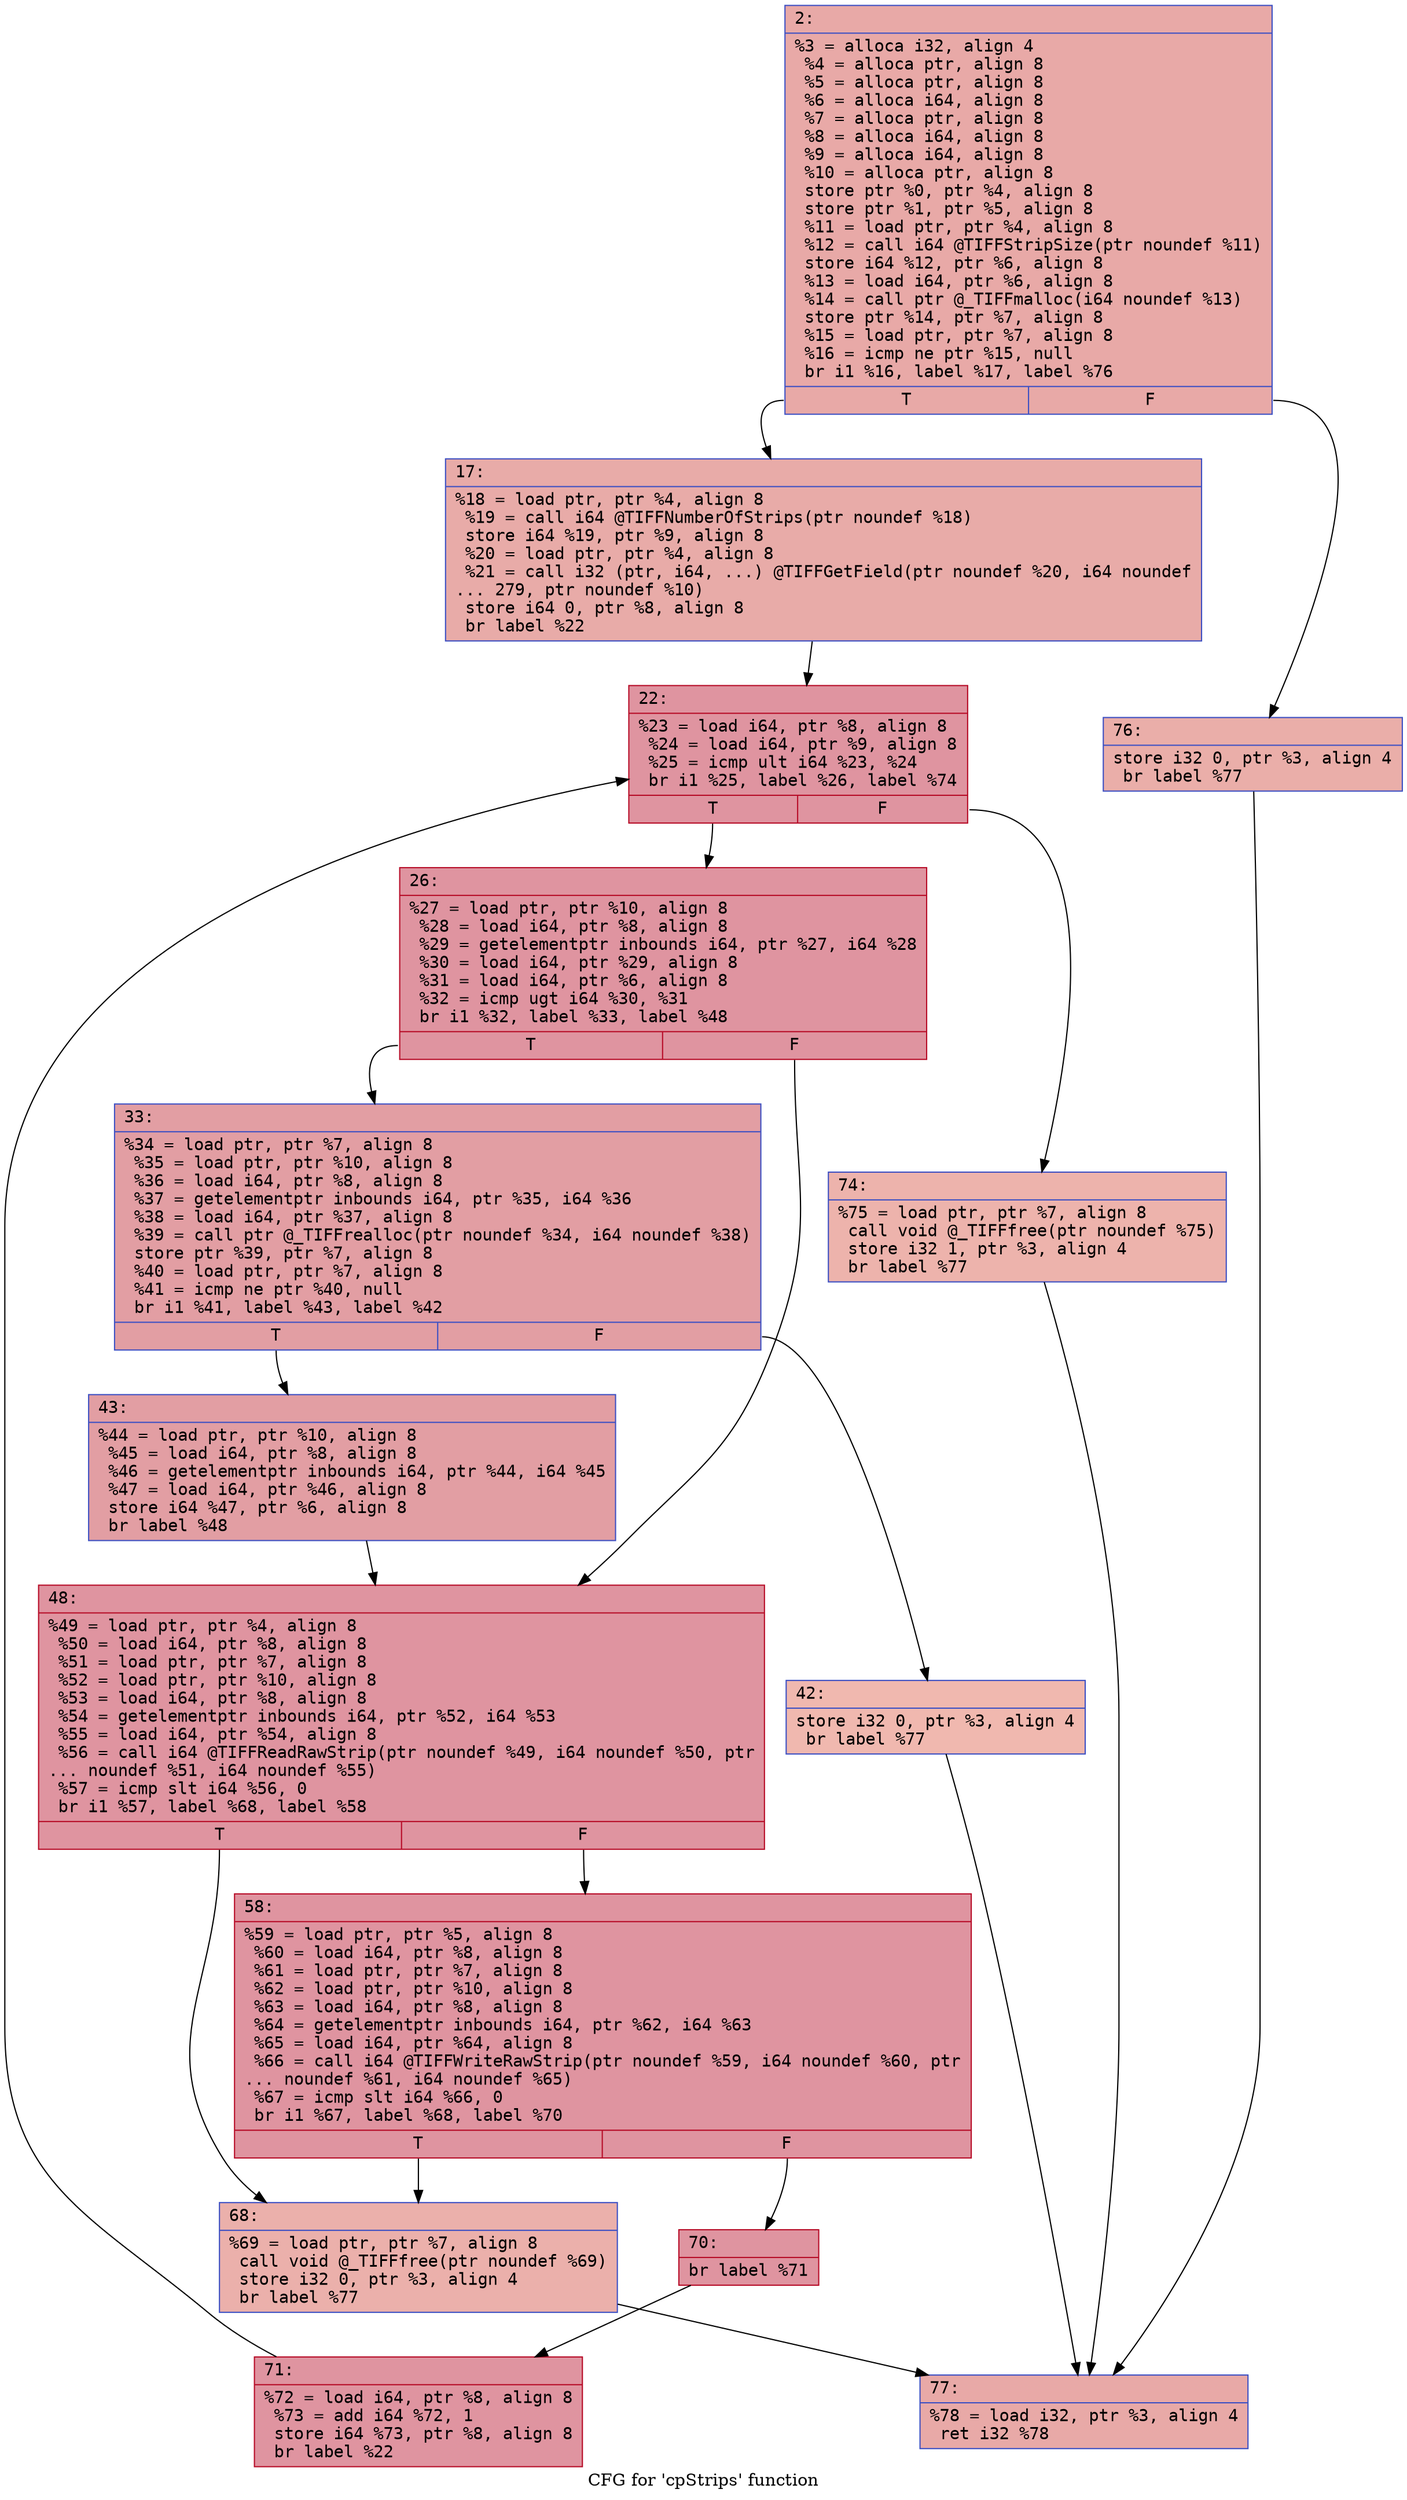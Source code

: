 digraph "CFG for 'cpStrips' function" {
	label="CFG for 'cpStrips' function";

	Node0x60000343c4b0 [shape=record,color="#3d50c3ff", style=filled, fillcolor="#ca3b3770" fontname="Courier",label="{2:\l|  %3 = alloca i32, align 4\l  %4 = alloca ptr, align 8\l  %5 = alloca ptr, align 8\l  %6 = alloca i64, align 8\l  %7 = alloca ptr, align 8\l  %8 = alloca i64, align 8\l  %9 = alloca i64, align 8\l  %10 = alloca ptr, align 8\l  store ptr %0, ptr %4, align 8\l  store ptr %1, ptr %5, align 8\l  %11 = load ptr, ptr %4, align 8\l  %12 = call i64 @TIFFStripSize(ptr noundef %11)\l  store i64 %12, ptr %6, align 8\l  %13 = load i64, ptr %6, align 8\l  %14 = call ptr @_TIFFmalloc(i64 noundef %13)\l  store ptr %14, ptr %7, align 8\l  %15 = load ptr, ptr %7, align 8\l  %16 = icmp ne ptr %15, null\l  br i1 %16, label %17, label %76\l|{<s0>T|<s1>F}}"];
	Node0x60000343c4b0:s0 -> Node0x60000343c500[tooltip="2 -> 17\nProbability 62.50%" ];
	Node0x60000343c4b0:s1 -> Node0x60000343c8c0[tooltip="2 -> 76\nProbability 37.50%" ];
	Node0x60000343c500 [shape=record,color="#3d50c3ff", style=filled, fillcolor="#cc403a70" fontname="Courier",label="{17:\l|  %18 = load ptr, ptr %4, align 8\l  %19 = call i64 @TIFFNumberOfStrips(ptr noundef %18)\l  store i64 %19, ptr %9, align 8\l  %20 = load ptr, ptr %4, align 8\l  %21 = call i32 (ptr, i64, ...) @TIFFGetField(ptr noundef %20, i64 noundef\l... 279, ptr noundef %10)\l  store i64 0, ptr %8, align 8\l  br label %22\l}"];
	Node0x60000343c500 -> Node0x60000343c550[tooltip="17 -> 22\nProbability 100.00%" ];
	Node0x60000343c550 [shape=record,color="#b70d28ff", style=filled, fillcolor="#b70d2870" fontname="Courier",label="{22:\l|  %23 = load i64, ptr %8, align 8\l  %24 = load i64, ptr %9, align 8\l  %25 = icmp ult i64 %23, %24\l  br i1 %25, label %26, label %74\l|{<s0>T|<s1>F}}"];
	Node0x60000343c550:s0 -> Node0x60000343c5a0[tooltip="22 -> 26\nProbability 96.88%" ];
	Node0x60000343c550:s1 -> Node0x60000343c870[tooltip="22 -> 74\nProbability 3.12%" ];
	Node0x60000343c5a0 [shape=record,color="#b70d28ff", style=filled, fillcolor="#b70d2870" fontname="Courier",label="{26:\l|  %27 = load ptr, ptr %10, align 8\l  %28 = load i64, ptr %8, align 8\l  %29 = getelementptr inbounds i64, ptr %27, i64 %28\l  %30 = load i64, ptr %29, align 8\l  %31 = load i64, ptr %6, align 8\l  %32 = icmp ugt i64 %30, %31\l  br i1 %32, label %33, label %48\l|{<s0>T|<s1>F}}"];
	Node0x60000343c5a0:s0 -> Node0x60000343c5f0[tooltip="26 -> 33\nProbability 50.00%" ];
	Node0x60000343c5a0:s1 -> Node0x60000343c6e0[tooltip="26 -> 48\nProbability 50.00%" ];
	Node0x60000343c5f0 [shape=record,color="#3d50c3ff", style=filled, fillcolor="#be242e70" fontname="Courier",label="{33:\l|  %34 = load ptr, ptr %7, align 8\l  %35 = load ptr, ptr %10, align 8\l  %36 = load i64, ptr %8, align 8\l  %37 = getelementptr inbounds i64, ptr %35, i64 %36\l  %38 = load i64, ptr %37, align 8\l  %39 = call ptr @_TIFFrealloc(ptr noundef %34, i64 noundef %38)\l  store ptr %39, ptr %7, align 8\l  %40 = load ptr, ptr %7, align 8\l  %41 = icmp ne ptr %40, null\l  br i1 %41, label %43, label %42\l|{<s0>T|<s1>F}}"];
	Node0x60000343c5f0:s0 -> Node0x60000343c690[tooltip="33 -> 43\nProbability 96.88%" ];
	Node0x60000343c5f0:s1 -> Node0x60000343c640[tooltip="33 -> 42\nProbability 3.12%" ];
	Node0x60000343c640 [shape=record,color="#3d50c3ff", style=filled, fillcolor="#dc5d4a70" fontname="Courier",label="{42:\l|  store i32 0, ptr %3, align 4\l  br label %77\l}"];
	Node0x60000343c640 -> Node0x60000343c910[tooltip="42 -> 77\nProbability 100.00%" ];
	Node0x60000343c690 [shape=record,color="#3d50c3ff", style=filled, fillcolor="#be242e70" fontname="Courier",label="{43:\l|  %44 = load ptr, ptr %10, align 8\l  %45 = load i64, ptr %8, align 8\l  %46 = getelementptr inbounds i64, ptr %44, i64 %45\l  %47 = load i64, ptr %46, align 8\l  store i64 %47, ptr %6, align 8\l  br label %48\l}"];
	Node0x60000343c690 -> Node0x60000343c6e0[tooltip="43 -> 48\nProbability 100.00%" ];
	Node0x60000343c6e0 [shape=record,color="#b70d28ff", style=filled, fillcolor="#b70d2870" fontname="Courier",label="{48:\l|  %49 = load ptr, ptr %4, align 8\l  %50 = load i64, ptr %8, align 8\l  %51 = load ptr, ptr %7, align 8\l  %52 = load ptr, ptr %10, align 8\l  %53 = load i64, ptr %8, align 8\l  %54 = getelementptr inbounds i64, ptr %52, i64 %53\l  %55 = load i64, ptr %54, align 8\l  %56 = call i64 @TIFFReadRawStrip(ptr noundef %49, i64 noundef %50, ptr\l... noundef %51, i64 noundef %55)\l  %57 = icmp slt i64 %56, 0\l  br i1 %57, label %68, label %58\l|{<s0>T|<s1>F}}"];
	Node0x60000343c6e0:s0 -> Node0x60000343c780[tooltip="48 -> 68\nProbability 3.12%" ];
	Node0x60000343c6e0:s1 -> Node0x60000343c730[tooltip="48 -> 58\nProbability 96.88%" ];
	Node0x60000343c730 [shape=record,color="#b70d28ff", style=filled, fillcolor="#b70d2870" fontname="Courier",label="{58:\l|  %59 = load ptr, ptr %5, align 8\l  %60 = load i64, ptr %8, align 8\l  %61 = load ptr, ptr %7, align 8\l  %62 = load ptr, ptr %10, align 8\l  %63 = load i64, ptr %8, align 8\l  %64 = getelementptr inbounds i64, ptr %62, i64 %63\l  %65 = load i64, ptr %64, align 8\l  %66 = call i64 @TIFFWriteRawStrip(ptr noundef %59, i64 noundef %60, ptr\l... noundef %61, i64 noundef %65)\l  %67 = icmp slt i64 %66, 0\l  br i1 %67, label %68, label %70\l|{<s0>T|<s1>F}}"];
	Node0x60000343c730:s0 -> Node0x60000343c780[tooltip="58 -> 68\nProbability 3.12%" ];
	Node0x60000343c730:s1 -> Node0x60000343c7d0[tooltip="58 -> 70\nProbability 96.88%" ];
	Node0x60000343c780 [shape=record,color="#3d50c3ff", style=filled, fillcolor="#d24b4070" fontname="Courier",label="{68:\l|  %69 = load ptr, ptr %7, align 8\l  call void @_TIFFfree(ptr noundef %69)\l  store i32 0, ptr %3, align 4\l  br label %77\l}"];
	Node0x60000343c780 -> Node0x60000343c910[tooltip="68 -> 77\nProbability 100.00%" ];
	Node0x60000343c7d0 [shape=record,color="#b70d28ff", style=filled, fillcolor="#b70d2870" fontname="Courier",label="{70:\l|  br label %71\l}"];
	Node0x60000343c7d0 -> Node0x60000343c820[tooltip="70 -> 71\nProbability 100.00%" ];
	Node0x60000343c820 [shape=record,color="#b70d28ff", style=filled, fillcolor="#b70d2870" fontname="Courier",label="{71:\l|  %72 = load i64, ptr %8, align 8\l  %73 = add i64 %72, 1\l  store i64 %73, ptr %8, align 8\l  br label %22\l}"];
	Node0x60000343c820 -> Node0x60000343c550[tooltip="71 -> 22\nProbability 100.00%" ];
	Node0x60000343c870 [shape=record,color="#3d50c3ff", style=filled, fillcolor="#d6524470" fontname="Courier",label="{74:\l|  %75 = load ptr, ptr %7, align 8\l  call void @_TIFFfree(ptr noundef %75)\l  store i32 1, ptr %3, align 4\l  br label %77\l}"];
	Node0x60000343c870 -> Node0x60000343c910[tooltip="74 -> 77\nProbability 100.00%" ];
	Node0x60000343c8c0 [shape=record,color="#3d50c3ff", style=filled, fillcolor="#d0473d70" fontname="Courier",label="{76:\l|  store i32 0, ptr %3, align 4\l  br label %77\l}"];
	Node0x60000343c8c0 -> Node0x60000343c910[tooltip="76 -> 77\nProbability 100.00%" ];
	Node0x60000343c910 [shape=record,color="#3d50c3ff", style=filled, fillcolor="#ca3b3770" fontname="Courier",label="{77:\l|  %78 = load i32, ptr %3, align 4\l  ret i32 %78\l}"];
}
